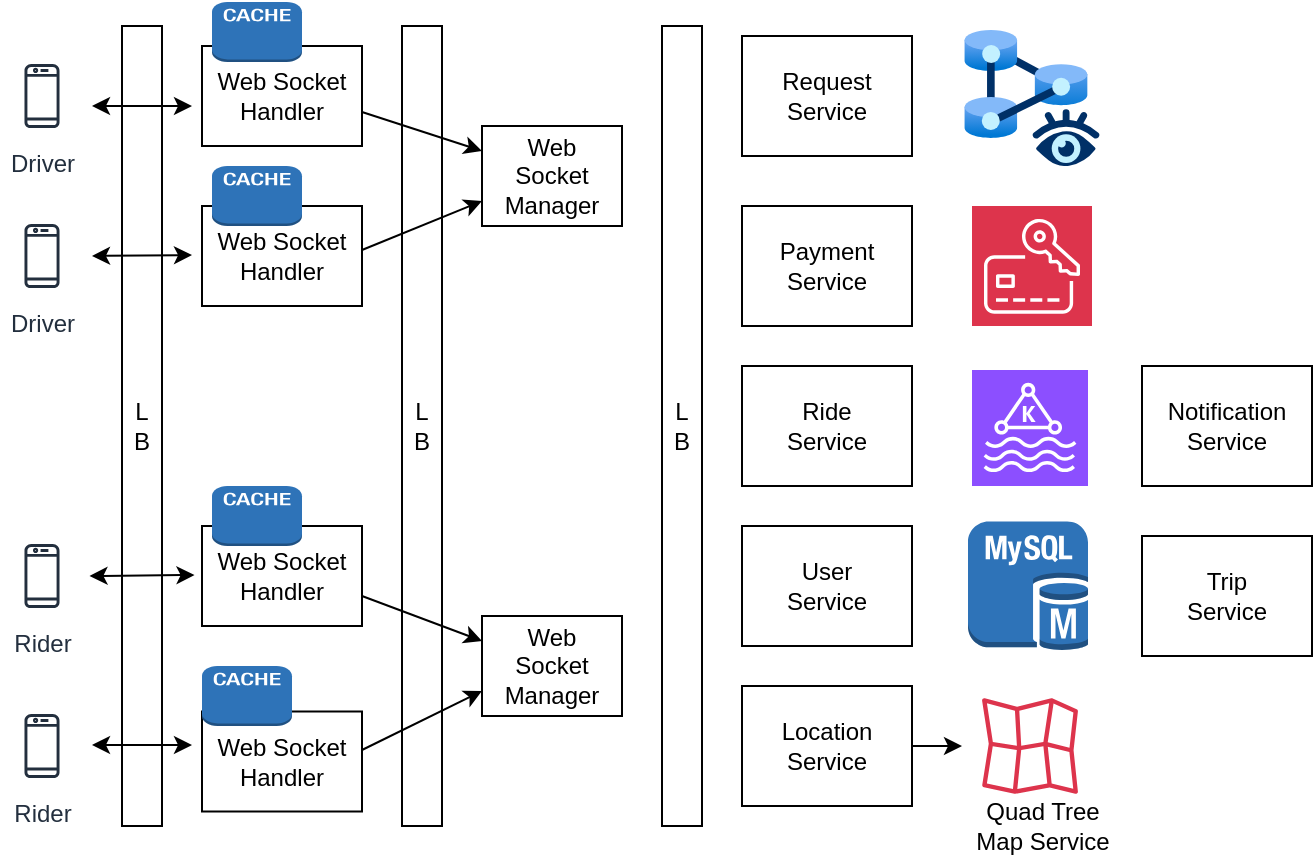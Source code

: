<mxfile version="24.5.3" type="device">
  <diagram name="Page-1" id="LERHiTrbRcRvK0iEBnx1">
    <mxGraphModel dx="1034" dy="1619" grid="1" gridSize="10" guides="1" tooltips="1" connect="1" arrows="1" fold="1" page="1" pageScale="1" pageWidth="850" pageHeight="1100" math="0" shadow="0">
      <root>
        <mxCell id="0" />
        <mxCell id="1" parent="0" />
        <mxCell id="3SKFNL9nUsjr2_GueQD2-5" value="L&lt;div&gt;B&lt;/div&gt;" style="rounded=0;whiteSpace=wrap;html=1;" vertex="1" parent="1">
          <mxGeometry x="90" y="-600" width="20" height="400" as="geometry" />
        </mxCell>
        <mxCell id="3SKFNL9nUsjr2_GueQD2-6" value="Web Socket&lt;br&gt;Handler" style="rounded=0;whiteSpace=wrap;html=1;" vertex="1" parent="1">
          <mxGeometry x="130" y="-590" width="80" height="50" as="geometry" />
        </mxCell>
        <mxCell id="3SKFNL9nUsjr2_GueQD2-7" value="Web Socket&lt;br&gt;Handler" style="rounded=0;whiteSpace=wrap;html=1;" vertex="1" parent="1">
          <mxGeometry x="130" y="-350" width="80" height="50" as="geometry" />
        </mxCell>
        <mxCell id="3SKFNL9nUsjr2_GueQD2-9" value="Web Socket&lt;br&gt;Handler" style="rounded=0;whiteSpace=wrap;html=1;" vertex="1" parent="1">
          <mxGeometry x="130" y="-510" width="80" height="50" as="geometry" />
        </mxCell>
        <mxCell id="3SKFNL9nUsjr2_GueQD2-10" value="" style="outlineConnect=0;dashed=0;verticalLabelPosition=bottom;verticalAlign=top;align=center;html=1;shape=mxgraph.aws3.cache_node;fillColor=#2E73B8;gradientColor=none;" vertex="1" parent="1">
          <mxGeometry x="135" y="-612" width="45" height="30" as="geometry" />
        </mxCell>
        <mxCell id="3SKFNL9nUsjr2_GueQD2-11" value="" style="outlineConnect=0;dashed=0;verticalLabelPosition=bottom;verticalAlign=top;align=center;html=1;shape=mxgraph.aws3.cache_node;fillColor=#2E73B8;gradientColor=none;" vertex="1" parent="1">
          <mxGeometry x="135" y="-530" width="45" height="30" as="geometry" />
        </mxCell>
        <mxCell id="3SKFNL9nUsjr2_GueQD2-13" value="" style="outlineConnect=0;dashed=0;verticalLabelPosition=bottom;verticalAlign=top;align=center;html=1;shape=mxgraph.aws3.cache_node;fillColor=#2E73B8;gradientColor=none;" vertex="1" parent="1">
          <mxGeometry x="135" y="-370" width="45" height="30" as="geometry" />
        </mxCell>
        <mxCell id="3SKFNL9nUsjr2_GueQD2-14" value="Web Socket&lt;br&gt;Handler" style="rounded=0;whiteSpace=wrap;html=1;" vertex="1" parent="1">
          <mxGeometry x="130" y="-257.25" width="80" height="50" as="geometry" />
        </mxCell>
        <mxCell id="3SKFNL9nUsjr2_GueQD2-15" value="" style="outlineConnect=0;dashed=0;verticalLabelPosition=bottom;verticalAlign=top;align=center;html=1;shape=mxgraph.aws3.cache_node;fillColor=#2E73B8;gradientColor=none;" vertex="1" parent="1">
          <mxGeometry x="130" y="-280" width="45" height="30" as="geometry" />
        </mxCell>
        <mxCell id="3SKFNL9nUsjr2_GueQD2-17" value="Driver" style="sketch=0;outlineConnect=0;fontColor=#232F3E;gradientColor=none;strokeColor=#232F3E;fillColor=#ffffff;dashed=0;verticalLabelPosition=bottom;verticalAlign=top;align=center;html=1;fontSize=12;fontStyle=0;aspect=fixed;shape=mxgraph.aws4.resourceIcon;resIcon=mxgraph.aws4.mobile_client;" vertex="1" parent="1">
          <mxGeometry x="30" y="-585" width="40" height="40" as="geometry" />
        </mxCell>
        <mxCell id="3SKFNL9nUsjr2_GueQD2-18" value="Driver" style="sketch=0;outlineConnect=0;fontColor=#232F3E;gradientColor=none;strokeColor=#232F3E;fillColor=#ffffff;dashed=0;verticalLabelPosition=bottom;verticalAlign=top;align=center;html=1;fontSize=12;fontStyle=0;aspect=fixed;shape=mxgraph.aws4.resourceIcon;resIcon=mxgraph.aws4.mobile_client;" vertex="1" parent="1">
          <mxGeometry x="30" y="-505" width="40" height="40" as="geometry" />
        </mxCell>
        <mxCell id="3SKFNL9nUsjr2_GueQD2-19" value="Rider&lt;div&gt;&lt;br&gt;&lt;/div&gt;" style="sketch=0;outlineConnect=0;fontColor=#232F3E;gradientColor=none;strokeColor=#232F3E;fillColor=#ffffff;dashed=0;verticalLabelPosition=bottom;verticalAlign=top;align=center;html=1;fontSize=12;fontStyle=0;aspect=fixed;shape=mxgraph.aws4.resourceIcon;resIcon=mxgraph.aws4.mobile_client;" vertex="1" parent="1">
          <mxGeometry x="30" y="-260" width="40" height="40" as="geometry" />
        </mxCell>
        <mxCell id="3SKFNL9nUsjr2_GueQD2-20" value="Rider" style="sketch=0;outlineConnect=0;fontColor=#232F3E;gradientColor=none;strokeColor=#232F3E;fillColor=#ffffff;dashed=0;verticalLabelPosition=bottom;verticalAlign=top;align=center;html=1;fontSize=12;fontStyle=0;aspect=fixed;shape=mxgraph.aws4.resourceIcon;resIcon=mxgraph.aws4.mobile_client;" vertex="1" parent="1">
          <mxGeometry x="30" y="-345" width="40" height="40" as="geometry" />
        </mxCell>
        <mxCell id="3SKFNL9nUsjr2_GueQD2-22" value="" style="endArrow=classic;startArrow=classic;html=1;rounded=0;" edge="1" parent="1">
          <mxGeometry width="50" height="50" relative="1" as="geometry">
            <mxPoint x="75" y="-560" as="sourcePoint" />
            <mxPoint x="125" y="-560" as="targetPoint" />
          </mxGeometry>
        </mxCell>
        <mxCell id="3SKFNL9nUsjr2_GueQD2-23" value="" style="endArrow=classic;startArrow=classic;html=1;rounded=0;" edge="1" parent="1">
          <mxGeometry width="50" height="50" relative="1" as="geometry">
            <mxPoint x="75" y="-485" as="sourcePoint" />
            <mxPoint x="125" y="-485.5" as="targetPoint" />
          </mxGeometry>
        </mxCell>
        <mxCell id="3SKFNL9nUsjr2_GueQD2-24" value="" style="endArrow=classic;startArrow=classic;html=1;rounded=0;" edge="1" parent="1">
          <mxGeometry width="50" height="50" relative="1" as="geometry">
            <mxPoint x="73.75" y="-325" as="sourcePoint" />
            <mxPoint x="126.25" y="-325.5" as="targetPoint" />
          </mxGeometry>
        </mxCell>
        <mxCell id="3SKFNL9nUsjr2_GueQD2-25" value="" style="endArrow=classic;startArrow=classic;html=1;rounded=0;" edge="1" parent="1">
          <mxGeometry width="50" height="50" relative="1" as="geometry">
            <mxPoint x="75" y="-240.5" as="sourcePoint" />
            <mxPoint x="125" y="-240.5" as="targetPoint" />
          </mxGeometry>
        </mxCell>
        <mxCell id="3SKFNL9nUsjr2_GueQD2-28" value="L&lt;div&gt;B&lt;/div&gt;" style="rounded=0;whiteSpace=wrap;html=1;" vertex="1" parent="1">
          <mxGeometry x="230" y="-600" width="20" height="400" as="geometry" />
        </mxCell>
        <mxCell id="3SKFNL9nUsjr2_GueQD2-29" value="Web &lt;br&gt;Socket&lt;br&gt;Manager" style="rounded=0;whiteSpace=wrap;html=1;" vertex="1" parent="1">
          <mxGeometry x="270" y="-550" width="70" height="50" as="geometry" />
        </mxCell>
        <mxCell id="3SKFNL9nUsjr2_GueQD2-30" value="" style="endArrow=classic;html=1;rounded=0;entryX=0;entryY=0.25;entryDx=0;entryDy=0;" edge="1" parent="1" target="3SKFNL9nUsjr2_GueQD2-29">
          <mxGeometry width="50" height="50" relative="1" as="geometry">
            <mxPoint x="210" y="-557" as="sourcePoint" />
            <mxPoint x="280" y="-542" as="targetPoint" />
          </mxGeometry>
        </mxCell>
        <mxCell id="3SKFNL9nUsjr2_GueQD2-32" value="" style="endArrow=classic;html=1;rounded=0;entryX=0;entryY=0.75;entryDx=0;entryDy=0;" edge="1" parent="1" target="3SKFNL9nUsjr2_GueQD2-29">
          <mxGeometry width="50" height="50" relative="1" as="geometry">
            <mxPoint x="210" y="-488" as="sourcePoint" />
            <mxPoint x="280" y="-520" as="targetPoint" />
          </mxGeometry>
        </mxCell>
        <mxCell id="3SKFNL9nUsjr2_GueQD2-33" value="Web &lt;br&gt;Socket&lt;br&gt;Manager" style="rounded=0;whiteSpace=wrap;html=1;" vertex="1" parent="1">
          <mxGeometry x="270" y="-305" width="70" height="50" as="geometry" />
        </mxCell>
        <mxCell id="3SKFNL9nUsjr2_GueQD2-35" value="" style="endArrow=classic;html=1;rounded=0;entryX=0;entryY=0.25;entryDx=0;entryDy=0;" edge="1" parent="1" target="3SKFNL9nUsjr2_GueQD2-33">
          <mxGeometry width="50" height="50" relative="1" as="geometry">
            <mxPoint x="210" y="-315" as="sourcePoint" />
            <mxPoint x="280" y="-300" as="targetPoint" />
          </mxGeometry>
        </mxCell>
        <mxCell id="3SKFNL9nUsjr2_GueQD2-36" value="" style="endArrow=classic;html=1;rounded=0;entryX=0;entryY=0.75;entryDx=0;entryDy=0;" edge="1" parent="1" target="3SKFNL9nUsjr2_GueQD2-33">
          <mxGeometry width="50" height="50" relative="1" as="geometry">
            <mxPoint x="210" y="-238" as="sourcePoint" />
            <mxPoint x="280" y="-270" as="targetPoint" />
          </mxGeometry>
        </mxCell>
        <mxCell id="3SKFNL9nUsjr2_GueQD2-37" value="L&lt;div&gt;B&lt;/div&gt;" style="rounded=0;whiteSpace=wrap;html=1;" vertex="1" parent="1">
          <mxGeometry x="360" y="-600" width="20" height="400" as="geometry" />
        </mxCell>
        <mxCell id="3SKFNL9nUsjr2_GueQD2-38" value="Payment&lt;br&gt;Service" style="rounded=0;whiteSpace=wrap;html=1;" vertex="1" parent="1">
          <mxGeometry x="400" y="-510" width="85" height="60" as="geometry" />
        </mxCell>
        <mxCell id="3SKFNL9nUsjr2_GueQD2-39" value="User&lt;br&gt;Service" style="rounded=0;whiteSpace=wrap;html=1;" vertex="1" parent="1">
          <mxGeometry x="400" y="-350" width="85" height="60" as="geometry" />
        </mxCell>
        <mxCell id="3SKFNL9nUsjr2_GueQD2-40" value="Location&lt;br&gt;Service" style="rounded=0;whiteSpace=wrap;html=1;" vertex="1" parent="1">
          <mxGeometry x="400" y="-270" width="85" height="60" as="geometry" />
        </mxCell>
        <mxCell id="3SKFNL9nUsjr2_GueQD2-42" value="Request&lt;br&gt;Service" style="rounded=0;whiteSpace=wrap;html=1;" vertex="1" parent="1">
          <mxGeometry x="400" y="-595" width="85" height="60" as="geometry" />
        </mxCell>
        <mxCell id="3SKFNL9nUsjr2_GueQD2-43" value="Ride&lt;br&gt;Service" style="rounded=0;whiteSpace=wrap;html=1;" vertex="1" parent="1">
          <mxGeometry x="400" y="-430" width="85" height="60" as="geometry" />
        </mxCell>
        <mxCell id="3SKFNL9nUsjr2_GueQD2-44" value="" style="endArrow=classic;html=1;rounded=0;entryX=0;entryY=0.5;entryDx=0;entryDy=0;" edge="1" parent="1">
          <mxGeometry width="50" height="50" relative="1" as="geometry">
            <mxPoint x="485" y="-240" as="sourcePoint" />
            <mxPoint x="510" y="-240" as="targetPoint" />
          </mxGeometry>
        </mxCell>
        <mxCell id="3SKFNL9nUsjr2_GueQD2-48" value="" style="image;aspect=fixed;html=1;points=[];align=center;fontSize=12;image=img/lib/azure2/other/Managed_Instance_Apache_Cassandra.svg;" vertex="1" parent="1">
          <mxGeometry x="511" y="-598" width="68" height="68" as="geometry" />
        </mxCell>
        <mxCell id="3SKFNL9nUsjr2_GueQD2-49" value="" style="sketch=0;outlineConnect=0;fontColor=#232F3E;gradientColor=none;fillColor=#DD344C;strokeColor=none;dashed=0;verticalLabelPosition=bottom;verticalAlign=top;align=center;html=1;fontSize=12;fontStyle=0;aspect=fixed;shape=mxgraph.aws4.location_service_map;" vertex="1" parent="1">
          <mxGeometry x="520" y="-264" width="48" height="48" as="geometry" />
        </mxCell>
        <mxCell id="3SKFNL9nUsjr2_GueQD2-51" value="Quad Tree&lt;br&gt;Map Service" style="text;html=1;align=center;verticalAlign=middle;resizable=0;points=[];autosize=1;strokeColor=none;fillColor=none;" vertex="1" parent="1">
          <mxGeometry x="505" y="-220" width="90" height="40" as="geometry" />
        </mxCell>
        <mxCell id="3SKFNL9nUsjr2_GueQD2-52" value="" style="outlineConnect=0;dashed=0;verticalLabelPosition=bottom;verticalAlign=top;align=center;html=1;shape=mxgraph.aws3.mysql_db_instance;fillColor=#2E73B8;gradientColor=none;" vertex="1" parent="1">
          <mxGeometry x="513" y="-352.25" width="60" height="64.5" as="geometry" />
        </mxCell>
        <mxCell id="3SKFNL9nUsjr2_GueQD2-53" value="" style="sketch=0;points=[[0,0,0],[0.25,0,0],[0.5,0,0],[0.75,0,0],[1,0,0],[0,1,0],[0.25,1,0],[0.5,1,0],[0.75,1,0],[1,1,0],[0,0.25,0],[0,0.5,0],[0,0.75,0],[1,0.25,0],[1,0.5,0],[1,0.75,0]];outlineConnect=0;fontColor=#232F3E;fillColor=#8C4FFF;strokeColor=#ffffff;dashed=0;verticalLabelPosition=bottom;verticalAlign=top;align=center;html=1;fontSize=12;fontStyle=0;aspect=fixed;shape=mxgraph.aws4.resourceIcon;resIcon=mxgraph.aws4.managed_streaming_for_kafka;" vertex="1" parent="1">
          <mxGeometry x="515" y="-428" width="58" height="58" as="geometry" />
        </mxCell>
        <mxCell id="3SKFNL9nUsjr2_GueQD2-54" value="" style="sketch=0;points=[[0,0,0],[0.25,0,0],[0.5,0,0],[0.75,0,0],[1,0,0],[0,1,0],[0.25,1,0],[0.5,1,0],[0.75,1,0],[1,1,0],[0,0.25,0],[0,0.5,0],[0,0.75,0],[1,0.25,0],[1,0.5,0],[1,0.75,0]];outlineConnect=0;fontColor=#232F3E;fillColor=#DD344C;strokeColor=#ffffff;dashed=0;verticalLabelPosition=bottom;verticalAlign=top;align=center;html=1;fontSize=12;fontStyle=0;aspect=fixed;shape=mxgraph.aws4.resourceIcon;resIcon=mxgraph.aws4.payment_cryptography;" vertex="1" parent="1">
          <mxGeometry x="515" y="-510" width="60" height="60" as="geometry" />
        </mxCell>
        <mxCell id="3SKFNL9nUsjr2_GueQD2-55" value="Notification&lt;br&gt;Service" style="rounded=0;whiteSpace=wrap;html=1;" vertex="1" parent="1">
          <mxGeometry x="600" y="-430" width="85" height="60" as="geometry" />
        </mxCell>
        <mxCell id="3SKFNL9nUsjr2_GueQD2-56" value="Trip&lt;br&gt;Service" style="rounded=0;whiteSpace=wrap;html=1;" vertex="1" parent="1">
          <mxGeometry x="600" y="-345" width="85" height="60" as="geometry" />
        </mxCell>
      </root>
    </mxGraphModel>
  </diagram>
</mxfile>
